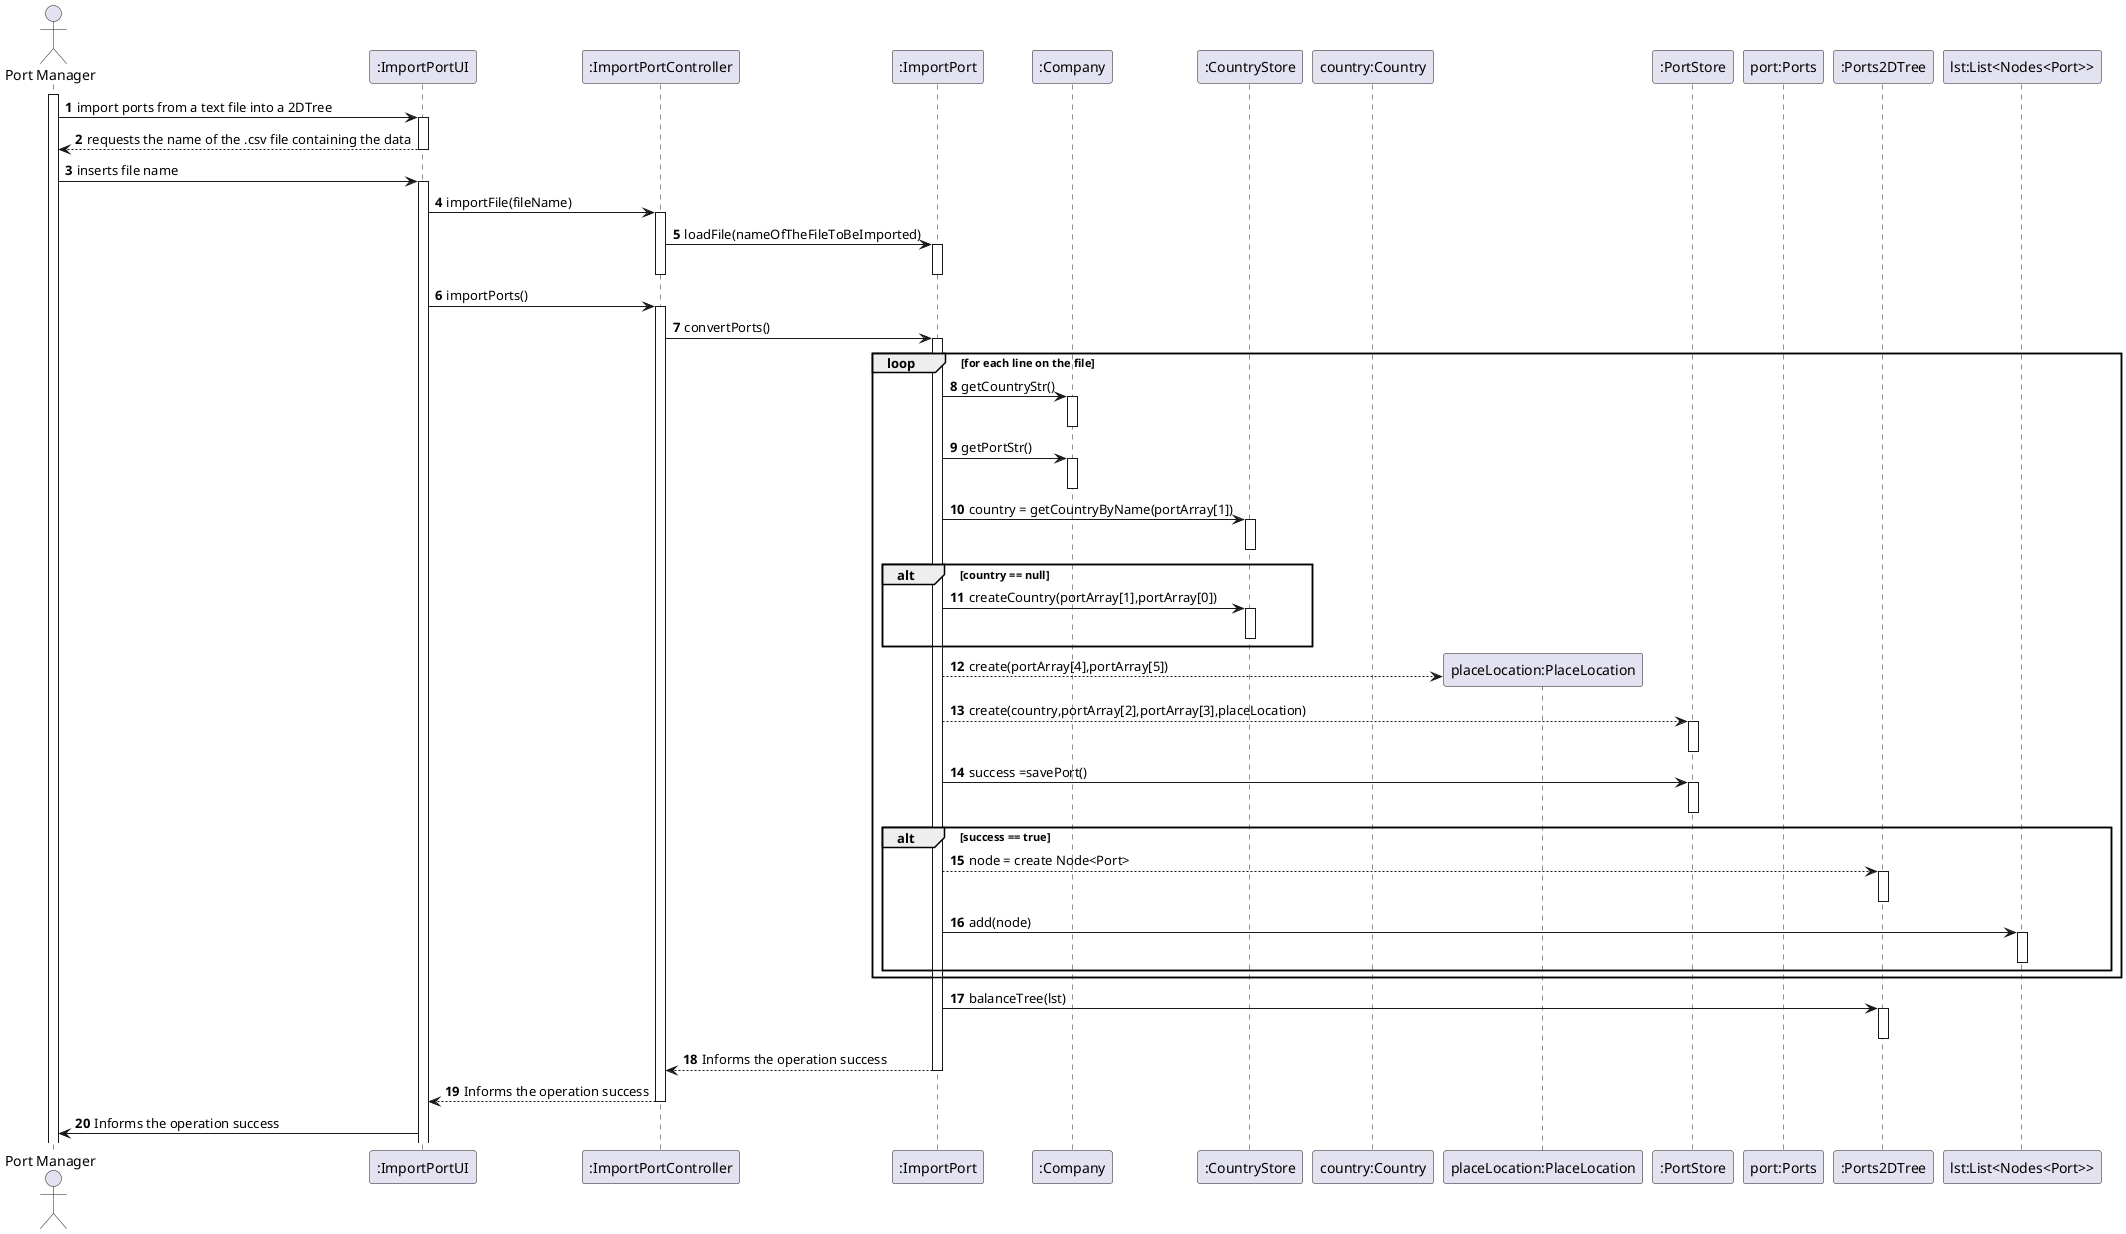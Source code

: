 @startuml

autonumber
actor "Port Manager" as PM

participant ":ImportPortUI" as ui
participant ":ImportPortController" as controller
participant ":ImportPort" as importPort
participant ":Company" as company
participant ":CountryStore" as str
participant "country:Country" as country
participant "placeLocation:PlaceLocation" as PL
participant ":PortStore" as pstore
participant "port:Ports" as Port
participant ":Ports2DTree" as tree
participant "lst:List<Nodes<Port>>" as lst

activate PM
PM -> ui : import ports from a text file into a 2DTree
activate ui
ui --> PM : requests the name of the .csv file containing the data
deactivate ui
PM -> ui : inserts file name
activate ui
ui -> controller : importFile(fileName)
activate controller
controller -> importPort : loadFile(nameOfTheFileToBeImported)
activate importPort
deactivate importPort
deactivate controller
ui -> controller : importPorts()
activate controller
controller -> importPort : convertPorts()
activate importPort
loop for each line on the file
importPort -> company: getCountryStr()
activate company
deactivate company
importPort -> company : getPortStr()
activate company
deactivate company
importPort -> str: country = getCountryByName(portArray[1])
activate str
deactivate str
alt country == null
importPort->str : createCountry(portArray[1],portArray[0])
activate str
deactivate str
end
importPort--> PL** : create(portArray[4],portArray[5])
importPort --> pstore : create(country,portArray[2],portArray[3],placeLocation)
activate pstore
deactivate pstore
importPort -> pstore : success =savePort()
activate pstore
deactivate pstore
alt success == true
importPort --> tree : node = create Node<Port>
activate tree
deactivate tree
importPort -> lst : add(node)
activate lst
deactivate lst
end
end
importPort -> tree: balanceTree(lst)
activate tree
deactivate tree


importPort --> controller : Informs the operation success
deactivate importPort
controller --> ui : Informs the operation success
deactivate controller

ui -> PM : Informs the operation success


@enduml
